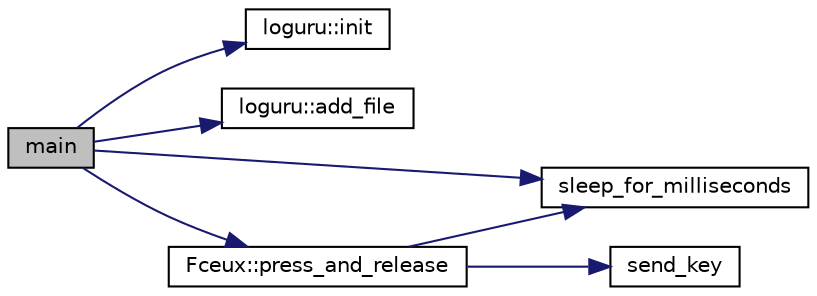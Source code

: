 digraph "main"
{
  edge [fontname="Helvetica",fontsize="10",labelfontname="Helvetica",labelfontsize="10"];
  node [fontname="Helvetica",fontsize="10",shape=record];
  rankdir="LR";
  Node0 [label="main",height=0.2,width=0.4,color="black", fillcolor="grey75", style="filled", fontcolor="black"];
  Node0 -> Node1 [color="midnightblue",fontsize="10",style="solid",fontname="Helvetica"];
  Node1 [label="loguru::init",height=0.2,width=0.4,color="black", fillcolor="white", style="filled",URL="$namespaceloguru.html#a297d359536141e016f5a05bc5c67c249"];
  Node0 -> Node2 [color="midnightblue",fontsize="10",style="solid",fontname="Helvetica"];
  Node2 [label="loguru::add_file",height=0.2,width=0.4,color="black", fillcolor="white", style="filled",URL="$namespaceloguru.html#adf93090e1ce6d7318bf0bc84cef2d128"];
  Node0 -> Node3 [color="midnightblue",fontsize="10",style="solid",fontname="Helvetica"];
  Node3 [label="sleep_for_milliseconds",height=0.2,width=0.4,color="black", fillcolor="white", style="filled",URL="$_c_s__time_8cpp.html#a892009bb79c76f5d1feb057c44470ee0"];
  Node0 -> Node4 [color="midnightblue",fontsize="10",style="solid",fontname="Helvetica"];
  Node4 [label="Fceux::press_and_release",height=0.2,width=0.4,color="black", fillcolor="white", style="filled",URL="$class_fceux.html#a329762cd722638f069967709e2f8d568"];
  Node4 -> Node5 [color="midnightblue",fontsize="10",style="solid",fontname="Helvetica"];
  Node5 [label="send_key",height=0.2,width=0.4,color="black", fillcolor="white", style="filled",URL="$_c_t__window__manager_8cpp.html#a53e6eb19b047a5c793e5ad39b765e16d"];
  Node4 -> Node3 [color="midnightblue",fontsize="10",style="solid",fontname="Helvetica"];
}
